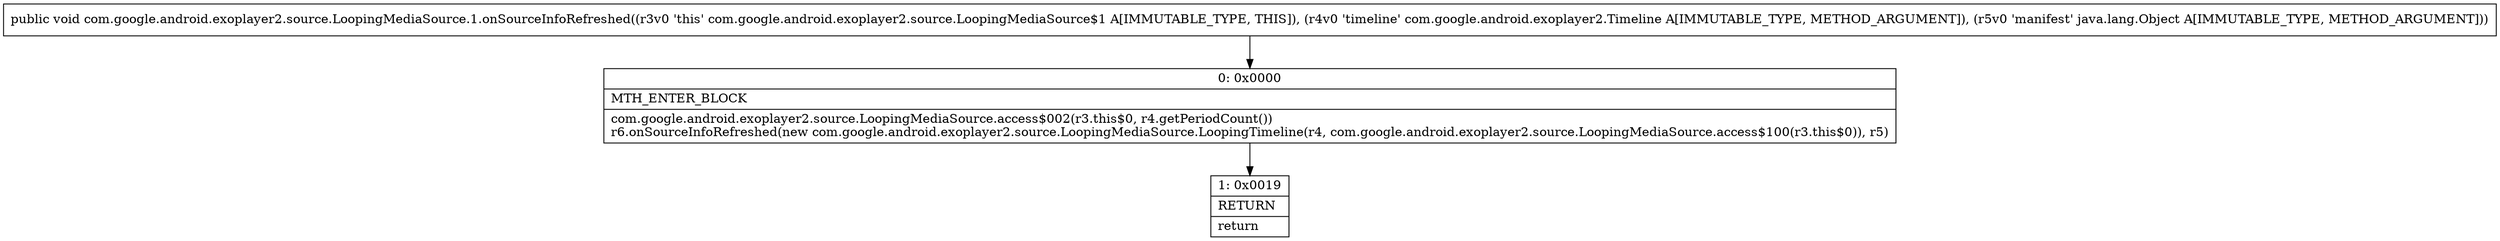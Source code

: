 digraph "CFG forcom.google.android.exoplayer2.source.LoopingMediaSource.1.onSourceInfoRefreshed(Lcom\/google\/android\/exoplayer2\/Timeline;Ljava\/lang\/Object;)V" {
Node_0 [shape=record,label="{0\:\ 0x0000|MTH_ENTER_BLOCK\l|com.google.android.exoplayer2.source.LoopingMediaSource.access$002(r3.this$0, r4.getPeriodCount())\lr6.onSourceInfoRefreshed(new com.google.android.exoplayer2.source.LoopingMediaSource.LoopingTimeline(r4, com.google.android.exoplayer2.source.LoopingMediaSource.access$100(r3.this$0)), r5)\l}"];
Node_1 [shape=record,label="{1\:\ 0x0019|RETURN\l|return\l}"];
MethodNode[shape=record,label="{public void com.google.android.exoplayer2.source.LoopingMediaSource.1.onSourceInfoRefreshed((r3v0 'this' com.google.android.exoplayer2.source.LoopingMediaSource$1 A[IMMUTABLE_TYPE, THIS]), (r4v0 'timeline' com.google.android.exoplayer2.Timeline A[IMMUTABLE_TYPE, METHOD_ARGUMENT]), (r5v0 'manifest' java.lang.Object A[IMMUTABLE_TYPE, METHOD_ARGUMENT])) }"];
MethodNode -> Node_0;
Node_0 -> Node_1;
}

